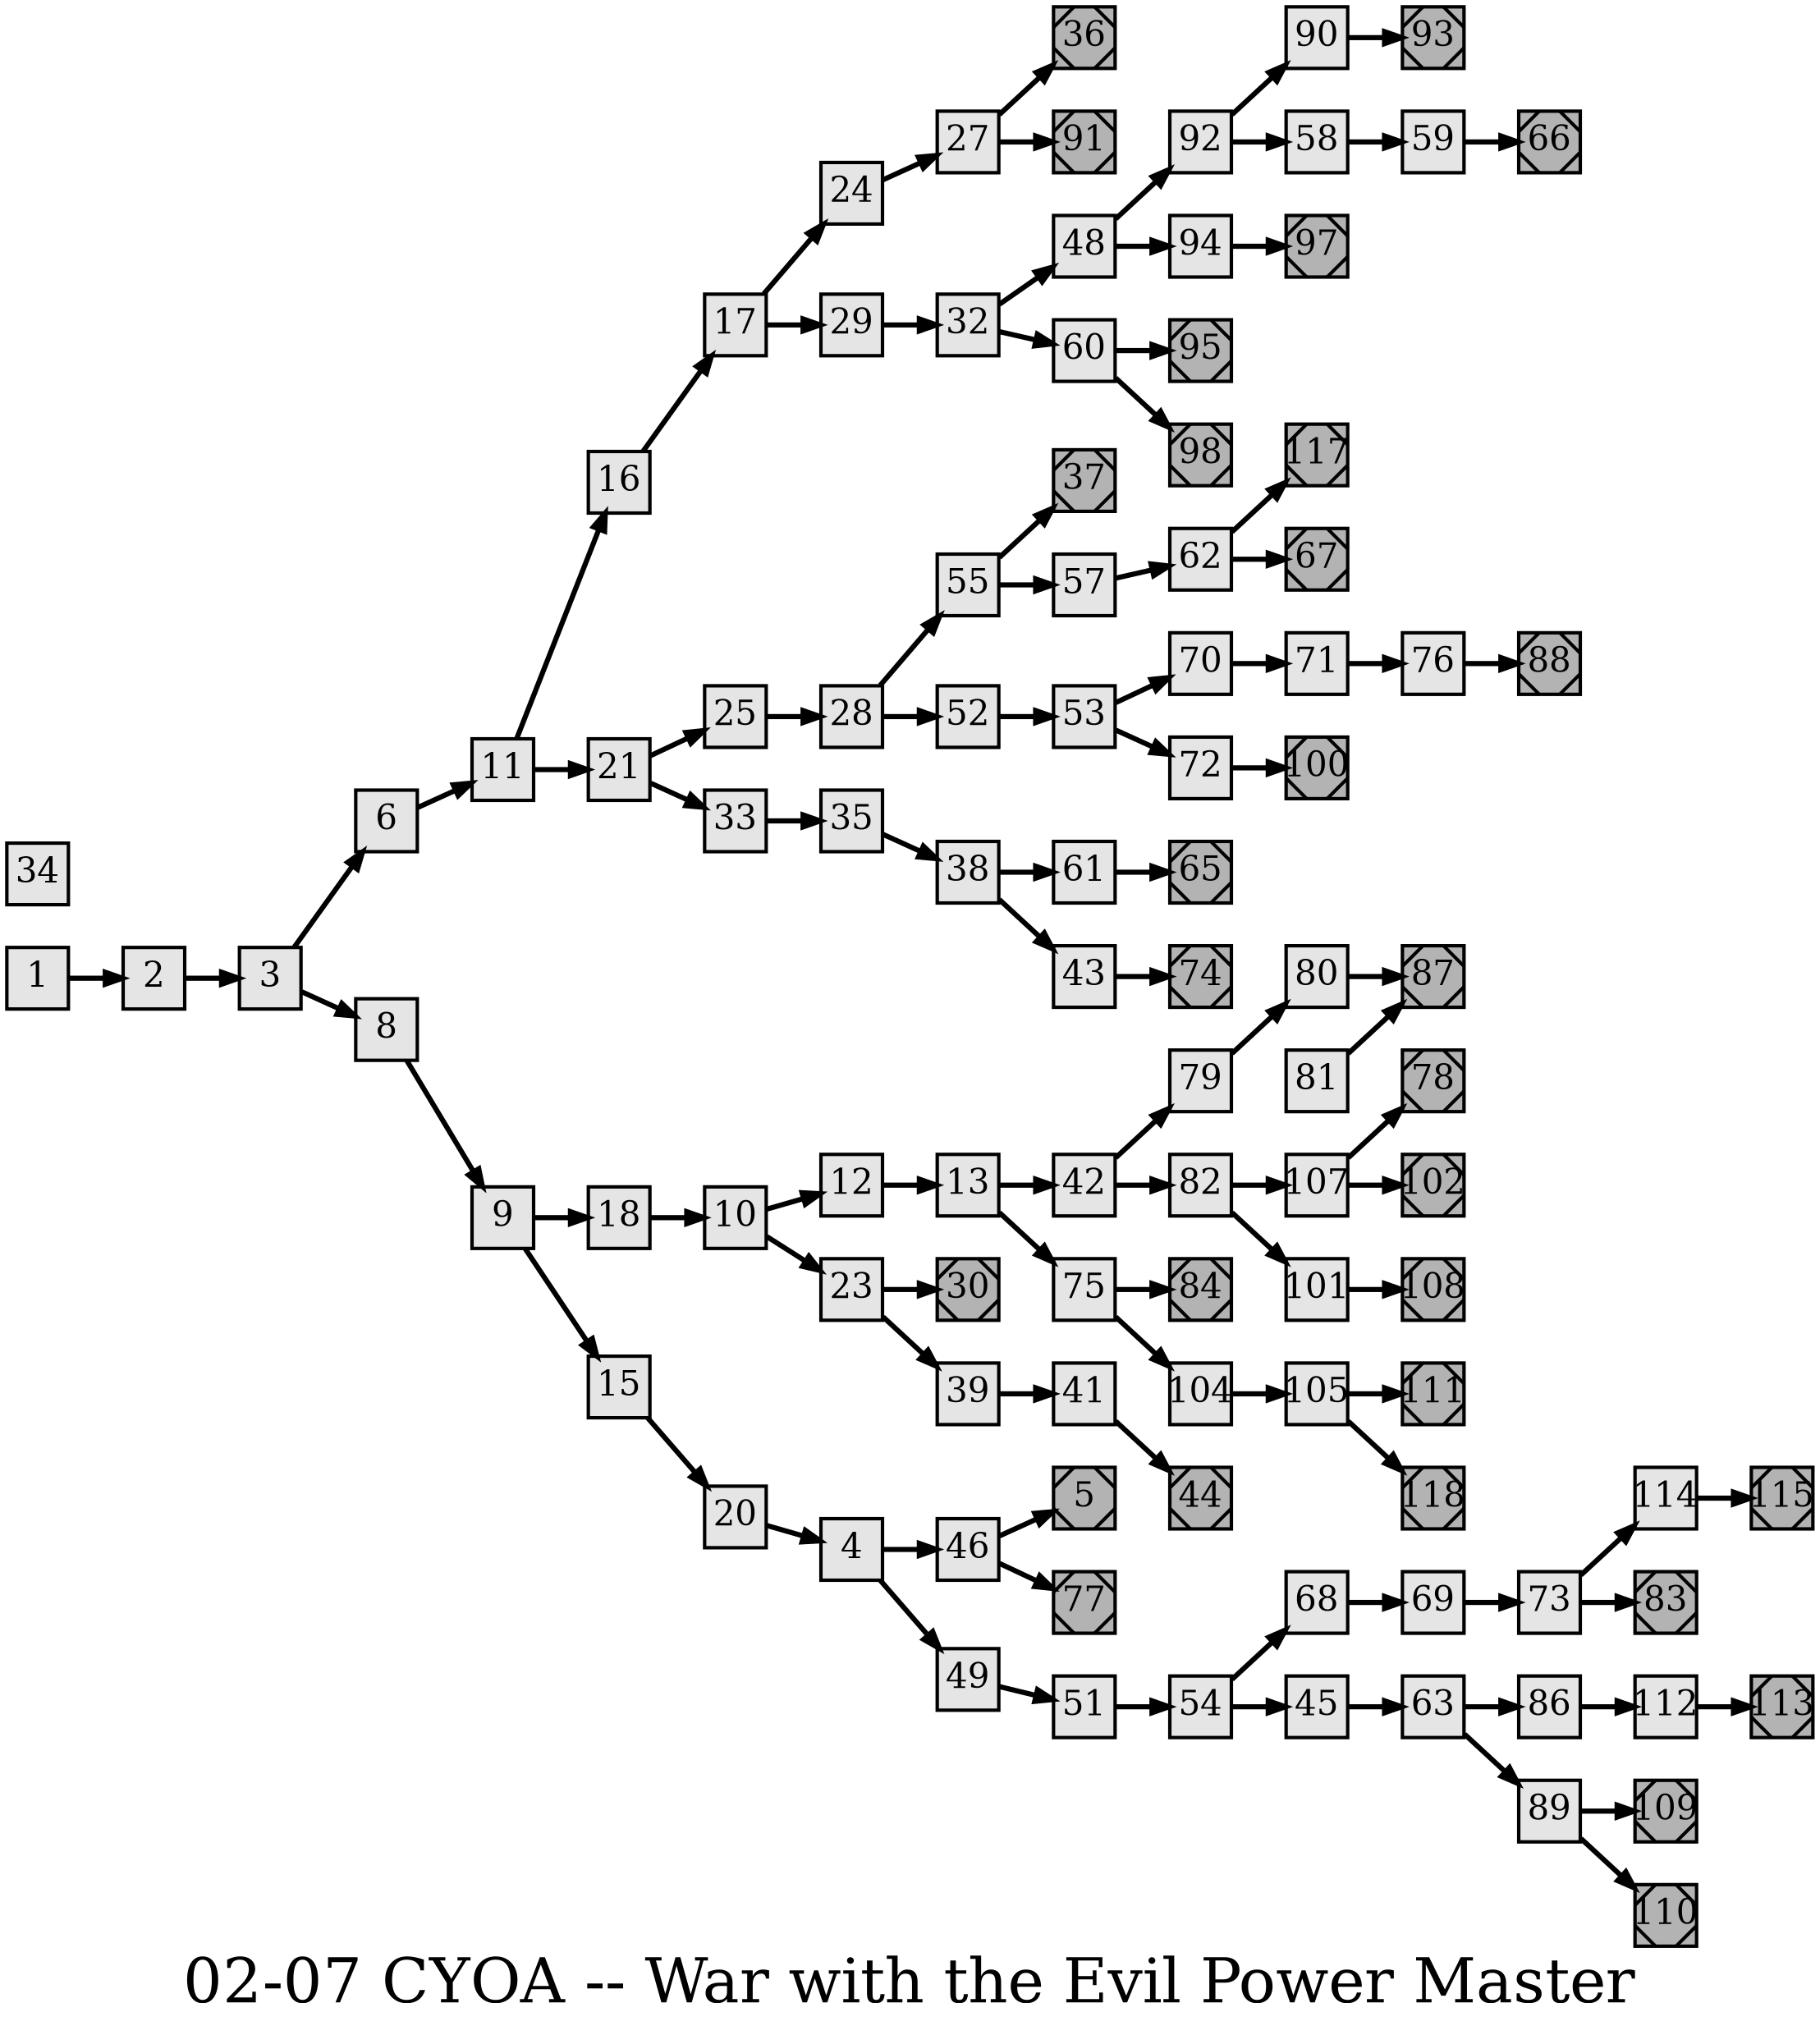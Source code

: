 digraph g{
  graph [ label="02-07 CYOA -- War with the Evil Power Master" rankdir=LR, ordering=out, fontsize=36, nodesep="0.35", ranksep="0.45"];
  node  [shape=rect, penwidth=2, fontsize=20, style=filled, fillcolor=grey90, margin="0,0", labelfloat=true, regular=true, fixedsize=true];
  edge  [labelfloat=true, penwidth=3, fontsize=12];
  // ---;
  // group  : Katz;
  // id     : 02-07;
  // gbid   : 534;
  // series : CYOA;
  // title  : War with the Evil Power Master;
  // author : R.A. Montgomery;
  // credit:;
  // - name : Cindy Lam;
  // role : encoder;
  // date : 2018-03-16;
  // - name : Jeremy Douglass;
  // role : editor;
  // date : 2018-05-04;
  // render:;
  // - name   : small;
  // styles : gvStyles.txt;
  // engine : dot;
  // comment: >;
  
  // ---;
  
  // From | To | Label;
  
  1 -> 2;
  2 -> 3;
  3 -> 6;
  3 -> 8;
  4 -> 46;
  4 -> 49;
  5	[ xlabel="E", shape=Msquare, fontsize=20, fillcolor=grey70, xlabel="" ];
  6 -> 11;
  8 -> 9;
  9 -> 18;
  9 -> 15;
  10 -> 12;
  10 -> 23;
  11 -> 16;
  11 -> 21;
  12 -> 13;
  13 -> 42;
  13 -> 75;
  15 -> 20;
  16 -> 17;
  17 -> 24;
  17 -> 29;
  18 -> 10;
  20 -> 4;
  21 -> 25;
  21 -> 33;
  23 -> 30;
  23 -> 39;
  24 -> 27;
  25 -> 28;
  27 -> 36;
  27 -> 91;
  28 -> 55;
  28 -> 52;
  29 -> 32;
  30	[ xlabel="E", shape=Msquare, fontsize=20, fillcolor=grey70, xlabel="" ];
  32 -> 48;
  32 -> 60;
  33 -> 35;
  35 -> 38;
  36	[ xlabel="E", shape=Msquare, fontsize=20, fillcolor=grey70, xlabel="" ];
  37	[ xlabel="E", shape=Msquare, fontsize=20, fillcolor=grey70, xlabel="" ];
  38 -> 61;
  38 -> 43;
  39 -> 41;
  41 -> 44;
  42 -> 79;
  42 -> 82;
  43 -> 74;
  44	[ xlabel="E", shape=Msquare, fontsize=20, fillcolor=grey70, xlabel="" ];
  45 -> 63;
  46 -> 5;
  46 -> 77;
  48 -> 92;
  48 -> 94;
  49 -> 51;
  51 -> 54;
  52 -> 53;
  53 -> 70;
  53 -> 72;
  54 -> 68;
  54 -> 45;
  55 -> 37;
  55 -> 57;
  57 -> 62;
  58 -> 59;
  59 -> 66;
  60 -> 95;
  60 -> 98;
  61 -> 65;
  62 -> 117;
  62 -> 67;
  63 -> 86;
  63 -> 89;
  65	[ xlabel="E", shape=Msquare, fontsize=20, fillcolor=grey70, xlabel="" ];
  66	[ xlabel="E", shape=Msquare, fontsize=20, fillcolor=grey70, xlabel="" ];
  67	[ xlabel="E", shape=Msquare, fontsize=20, fillcolor=grey70, xlabel="" ];
  68 -> 69;
  69 -> 73;
  70 -> 71;
  71 -> 76;
  72 -> 100;
  73 -> 114;
  73 -> 83;
  74	[ xlabel="E", shape=Msquare, fontsize=20, fillcolor=grey70, xlabel="" ];
  75 -> 84;
  75 -> 104;
  76 -> 88;
  77	[ xlabel="E", shape=Msquare, fontsize=20, fillcolor=grey70, xlabel="" ];
  78	[ xlabel="E", shape=Msquare, fontsize=20, fillcolor=grey70, xlabel="" ];
  79 -> 80;
  80 -> 87;
  81 -> 87;
  82 -> 107;
  82 -> 101;
  83	[ xlabel="E", shape=Msquare, fontsize=20, fillcolor=grey70, xlabel="" ];
  84	[ xlabel="E", shape=Msquare, fontsize=20, fillcolor=grey70, xlabel="" ];
  86 -> 112;
  87	[ xlabel="E", shape=Msquare, fontsize=20, fillcolor=grey70, xlabel="" ];
  88	[ xlabel="E", shape=Msquare, fontsize=20, fillcolor=grey70, xlabel="" ];
  89 -> 109;
  89 -> 110;
  90 -> 93;
  91	[ xlabel="E", shape=Msquare, fontsize=20, fillcolor=grey70, xlabel="" ];
  92 -> 90;
  92 -> 58;
  93	[ xlabel="E", shape=Msquare, fontsize=20, fillcolor=grey70, xlabel="" ];
  94 -> 97;
  95	[ xlabel="E", shape=Msquare, fontsize=20, fillcolor=grey70, xlabel="" ];
  97	[ xlabel="E", shape=Msquare, fontsize=20, fillcolor=grey70, xlabel="" ];
  98	[ xlabel="E", shape=Msquare, fontsize=20, fillcolor=grey70, xlabel="" ];
  100	[ xlabel="E", shape=Msquare, fontsize=20, fillcolor=grey70, xlabel="" ];
  101 -> 108;
  102	[ xlabel="E", shape=Msquare, fontsize=20, fillcolor=grey70, xlabel="" ];
  104 -> 105;
  105 -> 111;
  105 -> 118;
  107 -> 78;
  107 -> 102;
  108	[ xlabel="E", shape=Msquare, fontsize=20, fillcolor=grey70, xlabel="" ];
  109	[ xlabel="E", shape=Msquare, fontsize=20, fillcolor=grey70, xlabel="" ];
  110	[ xlabel="E", shape=Msquare, fontsize=20, fillcolor=grey70, xlabel="" ];
  111	[ xlabel="E", shape=Msquare, fontsize=20, fillcolor=grey70, xlabel="" ];
  112 -> 113;
  113	[ xlabel="E", shape=Msquare, fontsize=20, fillcolor=grey70, xlabel="" ];
  114 -> 115;
  115	[ xlabel="E", shape=Msquare, fontsize=20, fillcolor=grey70, xlabel="" ];
  117	[ xlabel="E", shape=Msquare, fontsize=20, fillcolor=grey70, xlabel="" ];
  118	[ xlabel="E", shape=Msquare, fontsize=20, fillcolor=grey70, xlabel="" ];

  // Illustrations;
  
  6	[ xlabel="ILL", image="illustration-full.png", xlabel="" ];
  15	[ xlabel="ILL", image="illustration-full.png", xlabel="" ];
  18	[ xlabel="ILL", image="illustration-full.png", xlabel="" ];
  23	[ xlabel="ILL", image="illustration-full.png", xlabel="" ];
  27	[ xlabel="ILL", image="illustration-full.png", xlabel="" ];
  30	[ xlabel="ILL", image="illustration-full.png", xlabel="" ];
  46	[ xlabel="ILL", image="illustration-full.png", xlabel="" ];
  57	[ xlabel="ILL", image="illustration-full.png", xlabel="" ];
  65	[ xlabel="ILL", image="illustration-full.png", xlabel="" ];
  84	[ xlabel="ILL", image="illustration-full.png", xlabel="" ];
  97	[ xlabel="ILL", image="illustration-full.png", xlabel="" ];
  98	[ xlabel="ILL", image="illustration-full.png", xlabel="" ];
  102	[ xlabel="ILL", image="illustration-full.png", xlabel="" ];
  107	[ xlabel="ILL", image="illustration-full.png", xlabel="" ];
  117	[ xlabel="ILL", image="illustration-full.png", xlabel="" ];
  
  34	[ xlabel="IAFTER", image="illustration-lower.png", xlabel="" ];	// 2PG
  37	[ xlabel="IBEFORE", image="illustration-upper.png", xlabel="" ];
  39	[ xlabel="IMID", image="illustration-mid.png", xlabel="" ];	// CONTINUE 2PG TOP
  43	[ xlabel="IAFTER", image="illustration-lower.png", xlabel="" ];
  49	[ xlabel="IMID", image="illustration-mid.png", xlabel="" ];	// CONTINUE 2PG TOP
  68	[ xlabel="IBEFORE", image="illustration-upper.png", xlabel="" ];	// 2PG
  70	[ xlabel="IBEFORE", image="illustration-upper.png", xlabel="" ];	// 2PG
  79	[ xlabel="IMID", image="illustration-mid.png", xlabel="" ];	// CONTINUE 2PG TOP
  93	[ xlabel="IBEFORE", image="illustration-upper.png", xlabel="" ];
  105	[ xlabel="IBEFORE", image="illustration-upper.png", xlabel="" ];
  112	[ xlabel="IAFTER", image="illustration-lower.png", xlabel="" ];	// 2PG TOP
  114	[ xlabel="IAFTER", image="illustration-lower.png", xlabel="" ];
}

